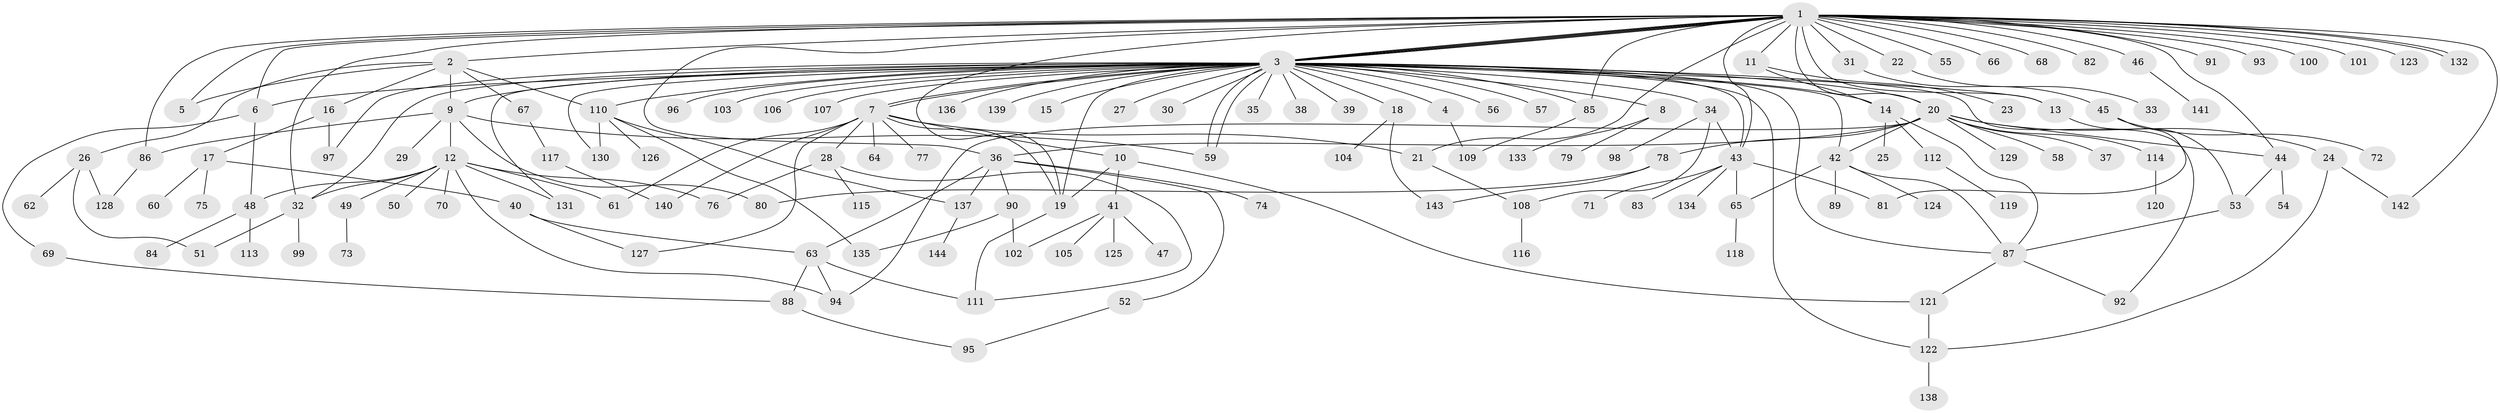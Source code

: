 // coarse degree distribution, {17: 0.017241379310344827, 8: 0.017241379310344827, 18: 0.017241379310344827, 2: 0.22413793103448276, 7: 0.08620689655172414, 4: 0.10344827586206896, 6: 0.06896551724137931, 5: 0.05172413793103448, 3: 0.1724137931034483, 10: 0.017241379310344827, 1: 0.22413793103448276}
// Generated by graph-tools (version 1.1) at 2025/50/03/04/25 22:50:04]
// undirected, 144 vertices, 206 edges
graph export_dot {
  node [color=gray90,style=filled];
  1;
  2;
  3;
  4;
  5;
  6;
  7;
  8;
  9;
  10;
  11;
  12;
  13;
  14;
  15;
  16;
  17;
  18;
  19;
  20;
  21;
  22;
  23;
  24;
  25;
  26;
  27;
  28;
  29;
  30;
  31;
  32;
  33;
  34;
  35;
  36;
  37;
  38;
  39;
  40;
  41;
  42;
  43;
  44;
  45;
  46;
  47;
  48;
  49;
  50;
  51;
  52;
  53;
  54;
  55;
  56;
  57;
  58;
  59;
  60;
  61;
  62;
  63;
  64;
  65;
  66;
  67;
  68;
  69;
  70;
  71;
  72;
  73;
  74;
  75;
  76;
  77;
  78;
  79;
  80;
  81;
  82;
  83;
  84;
  85;
  86;
  87;
  88;
  89;
  90;
  91;
  92;
  93;
  94;
  95;
  96;
  97;
  98;
  99;
  100;
  101;
  102;
  103;
  104;
  105;
  106;
  107;
  108;
  109;
  110;
  111;
  112;
  113;
  114;
  115;
  116;
  117;
  118;
  119;
  120;
  121;
  122;
  123;
  124;
  125;
  126;
  127;
  128;
  129;
  130;
  131;
  132;
  133;
  134;
  135;
  136;
  137;
  138;
  139;
  140;
  141;
  142;
  143;
  144;
  1 -- 2;
  1 -- 3;
  1 -- 3;
  1 -- 3;
  1 -- 3;
  1 -- 3;
  1 -- 5;
  1 -- 6;
  1 -- 11;
  1 -- 13;
  1 -- 19;
  1 -- 20;
  1 -- 21;
  1 -- 22;
  1 -- 31;
  1 -- 32;
  1 -- 36;
  1 -- 43;
  1 -- 44;
  1 -- 46;
  1 -- 55;
  1 -- 66;
  1 -- 68;
  1 -- 82;
  1 -- 85;
  1 -- 86;
  1 -- 91;
  1 -- 93;
  1 -- 100;
  1 -- 101;
  1 -- 123;
  1 -- 132;
  1 -- 132;
  1 -- 142;
  2 -- 5;
  2 -- 9;
  2 -- 16;
  2 -- 26;
  2 -- 67;
  2 -- 110;
  3 -- 4;
  3 -- 6;
  3 -- 7;
  3 -- 7;
  3 -- 8;
  3 -- 9;
  3 -- 13;
  3 -- 14;
  3 -- 15;
  3 -- 18;
  3 -- 19;
  3 -- 20;
  3 -- 27;
  3 -- 30;
  3 -- 32;
  3 -- 34;
  3 -- 35;
  3 -- 38;
  3 -- 39;
  3 -- 42;
  3 -- 43;
  3 -- 56;
  3 -- 57;
  3 -- 59;
  3 -- 59;
  3 -- 85;
  3 -- 87;
  3 -- 92;
  3 -- 96;
  3 -- 97;
  3 -- 103;
  3 -- 106;
  3 -- 107;
  3 -- 110;
  3 -- 122;
  3 -- 130;
  3 -- 131;
  3 -- 136;
  3 -- 139;
  4 -- 109;
  6 -- 48;
  6 -- 69;
  7 -- 10;
  7 -- 19;
  7 -- 21;
  7 -- 28;
  7 -- 61;
  7 -- 64;
  7 -- 77;
  7 -- 127;
  7 -- 140;
  8 -- 79;
  8 -- 133;
  9 -- 12;
  9 -- 29;
  9 -- 59;
  9 -- 80;
  9 -- 86;
  10 -- 19;
  10 -- 41;
  10 -- 121;
  11 -- 14;
  11 -- 23;
  12 -- 32;
  12 -- 48;
  12 -- 49;
  12 -- 50;
  12 -- 61;
  12 -- 70;
  12 -- 76;
  12 -- 94;
  12 -- 131;
  13 -- 53;
  14 -- 25;
  14 -- 87;
  14 -- 112;
  16 -- 17;
  16 -- 97;
  17 -- 40;
  17 -- 60;
  17 -- 75;
  18 -- 104;
  18 -- 143;
  19 -- 111;
  20 -- 24;
  20 -- 36;
  20 -- 37;
  20 -- 42;
  20 -- 44;
  20 -- 58;
  20 -- 78;
  20 -- 94;
  20 -- 114;
  20 -- 129;
  21 -- 108;
  22 -- 33;
  24 -- 122;
  24 -- 142;
  26 -- 51;
  26 -- 62;
  26 -- 128;
  28 -- 76;
  28 -- 111;
  28 -- 115;
  31 -- 45;
  32 -- 51;
  32 -- 99;
  34 -- 43;
  34 -- 98;
  34 -- 108;
  36 -- 52;
  36 -- 63;
  36 -- 74;
  36 -- 90;
  36 -- 137;
  40 -- 63;
  40 -- 127;
  41 -- 47;
  41 -- 102;
  41 -- 105;
  41 -- 125;
  42 -- 65;
  42 -- 87;
  42 -- 89;
  42 -- 124;
  43 -- 65;
  43 -- 71;
  43 -- 81;
  43 -- 83;
  43 -- 134;
  44 -- 53;
  44 -- 54;
  45 -- 72;
  45 -- 81;
  46 -- 141;
  48 -- 84;
  48 -- 113;
  49 -- 73;
  52 -- 95;
  53 -- 87;
  63 -- 88;
  63 -- 94;
  63 -- 111;
  65 -- 118;
  67 -- 117;
  69 -- 88;
  78 -- 80;
  78 -- 143;
  85 -- 109;
  86 -- 128;
  87 -- 92;
  87 -- 121;
  88 -- 95;
  90 -- 102;
  90 -- 135;
  108 -- 116;
  110 -- 126;
  110 -- 130;
  110 -- 135;
  110 -- 137;
  112 -- 119;
  114 -- 120;
  117 -- 140;
  121 -- 122;
  122 -- 138;
  137 -- 144;
}
